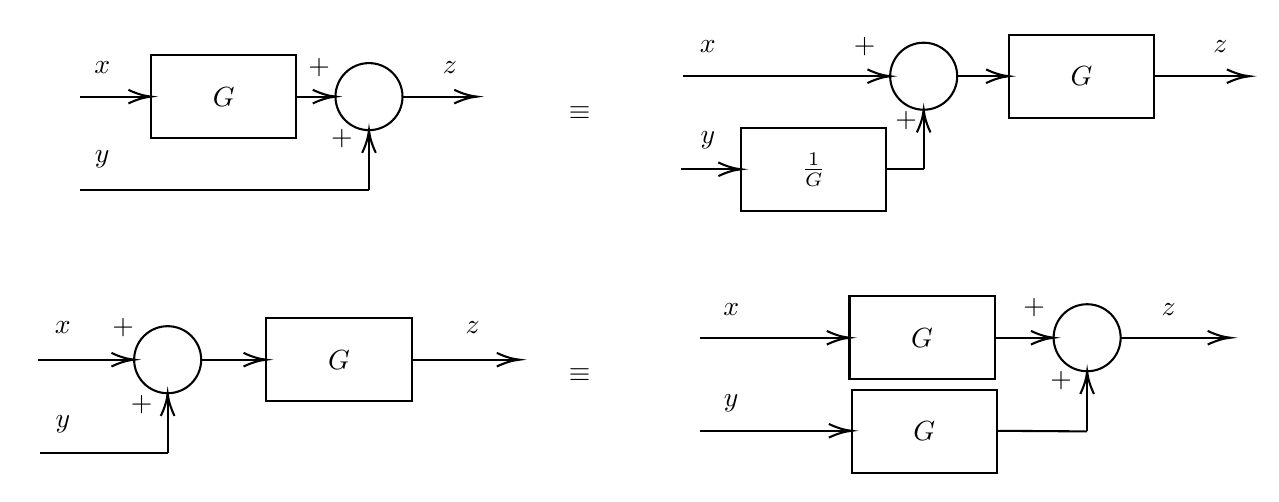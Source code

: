 	
	
	\tikzset{every picture/.style={line width=0.75pt}} %set default line width to 0.75pt        
	
	\begin{tikzpicture}[x=0.75pt,y=0.75pt,yscale=-1,xscale=1]
	%uncomment if require: \path (0,457); %set diagram left start at 0, and has height of 457
	
	%Shape: Rectangle [id:dp6135595090947077] 
	\draw   (79,92.33) -- (149,92.33) -- (149,132.33) -- (79,132.33) -- cycle ;
	%Straight Lines [id:da3626055804507693] 
	\draw    (200.15,112.33) -- (234,112.33) ;
	\draw [shift={(236,112.33)}, rotate = 180] [color={rgb, 255:red, 0; green, 0; blue, 0 }  ][line width=0.75]    (10.93,-3.29) .. controls (6.95,-1.4) and (3.31,-0.3) .. (0,0) .. controls (3.31,0.3) and (6.95,1.4) .. (10.93,3.29)   ;
	
	%Straight Lines [id:da41744824271159975] 
	\draw    (45,112.33) -- (77,112.33) ;
	\draw [shift={(79,112.33)}, rotate = 180] [color={rgb, 255:red, 0; green, 0; blue, 0 }  ][line width=0.75]    (10.93,-3.29) .. controls (6.95,-1.4) and (3.31,-0.3) .. (0,0) .. controls (3.31,0.3) and (6.95,1.4) .. (10.93,3.29)   ;
	
	%Straight Lines [id:da578409866482468] 
	\draw    (45,157.17) -- (184,157.17) ;
	
	
	%Straight Lines [id:da5740906504082484] 
	\draw    (184,157.17) -- (184,130.48) ;
	\draw [shift={(184,128.48)}, rotate = 450] [color={rgb, 255:red, 0; green, 0; blue, 0 }  ][line width=0.75]    (10.93,-3.29) .. controls (6.95,-1.4) and (3.31,-0.3) .. (0,0) .. controls (3.31,0.3) and (6.95,1.4) .. (10.93,3.29)   ;
	
	%Flowchart: Connector [id:dp20292908152923217] 
	\draw   (167.85,112.33) .. controls (167.85,103.41) and (175.08,96.18) .. (184,96.18) .. controls (192.92,96.18) and (200.15,103.41) .. (200.15,112.33) .. controls (200.15,121.25) and (192.92,128.48) .. (184,128.48) .. controls (175.08,128.48) and (167.85,121.25) .. (167.85,112.33) -- cycle ;
	%Straight Lines [id:da8700255313528944] 
	\draw    (149.3,112.33) -- (165.85,112.33) ;
	\draw [shift={(167.85,112.33)}, rotate = 180] [color={rgb, 255:red, 0; green, 0; blue, 0 }  ][line width=0.75]    (10.93,-3.29) .. controls (6.95,-1.4) and (3.31,-0.3) .. (0,0) .. controls (3.31,0.3) and (6.95,1.4) .. (10.93,3.29)   ;
	
	
	%Shape: Rectangle [id:dp009097652213897467] 
	\draw   (492.25,82.5) -- (562.25,82.5) -- (562.25,122.5) -- (492.25,122.5) -- cycle ;
	%Straight Lines [id:da8515328769624075] 
	\draw    (562.25,102.5) -- (606.25,102.5) ;
	\draw [shift={(608.25,102.5)}, rotate = 180] [color={rgb, 255:red, 0; green, 0; blue, 0 }  ][line width=0.75]    (10.93,-3.29) .. controls (6.95,-1.4) and (3.31,-0.3) .. (0,0) .. controls (3.31,0.3) and (6.95,1.4) .. (10.93,3.29)   ;
	
	%Straight Lines [id:da9961697033989048] 
	\draw    (467.4,102.5) -- (490.25,102.5) ;
	\draw [shift={(492.25,102.5)}, rotate = 180] [color={rgb, 255:red, 0; green, 0; blue, 0 }  ][line width=0.75]    (10.93,-3.29) .. controls (6.95,-1.4) and (3.31,-0.3) .. (0,0) .. controls (3.31,0.3) and (6.95,1.4) .. (10.93,3.29)   ;
	
	%Straight Lines [id:da669982976045326] 
	\draw    (433.25,147.33) -- (451.25,147.33) ;
	
	
	%Straight Lines [id:da508943180922476] 
	\draw    (451.25,147.33) -- (451.25,120.65) ;
	\draw [shift={(451.25,118.65)}, rotate = 450] [color={rgb, 255:red, 0; green, 0; blue, 0 }  ][line width=0.75]    (10.93,-3.29) .. controls (6.95,-1.4) and (3.31,-0.3) .. (0,0) .. controls (3.31,0.3) and (6.95,1.4) .. (10.93,3.29)   ;
	
	%Shape: Rectangle [id:dp34034711072843415] 
	\draw   (363.25,127.5) -- (433.25,127.5) -- (433.25,167.5) -- (363.25,167.5) -- cycle ;
	%Straight Lines [id:da9645474122482631] 
	\draw    (334.25,147.33) -- (361.25,147.33) ;
	\draw [shift={(363.25,147.33)}, rotate = 180] [color={rgb, 255:red, 0; green, 0; blue, 0 }  ][line width=0.75]    (10.93,-3.29) .. controls (6.95,-1.4) and (3.31,-0.3) .. (0,0) .. controls (3.31,0.3) and (6.95,1.4) .. (10.93,3.29)   ;
	
	%Flowchart: Connector [id:dp6193436001401342] 
	\draw   (435.1,102.5) .. controls (435.1,93.58) and (442.33,86.35) .. (451.25,86.35) .. controls (460.17,86.35) and (467.4,93.58) .. (467.4,102.5) .. controls (467.4,111.42) and (460.17,118.65) .. (451.25,118.65) .. controls (442.33,118.65) and (435.1,111.42) .. (435.1,102.5) -- cycle ;
	%Straight Lines [id:da6473663361423925] 
	\draw    (335.25,102.5) -- (433.1,102.5) ;
	\draw [shift={(435.1,102.5)}, rotate = 180] [color={rgb, 255:red, 0; green, 0; blue, 0 }  ][line width=0.75]    (10.93,-3.29) .. controls (6.95,-1.4) and (3.31,-0.3) .. (0,0) .. controls (3.31,0.3) and (6.95,1.4) .. (10.93,3.29)   ;
	
	
	%Shape: Rectangle [id:dp712303047260725] 
	\draw   (134.5,219.08) -- (204.5,219.08) -- (204.5,259.08) -- (134.5,259.08) -- cycle ;
	
	%Straight Lines [id:da9828635155497281] 
	\draw    (204.5,239.08) -- (254.5,239.08) ;
	\draw [shift={(256.5,239.08)}, rotate = 180] [color={rgb, 255:red, 0; green, 0; blue, 0 }  ][line width=0.75]    (10.93,-3.29) .. controls (6.95,-1.4) and (3.31,-0.3) .. (0,0) .. controls (3.31,0.3) and (6.95,1.4) .. (10.93,3.29)   ;
	
	%Straight Lines [id:da21237269037472162] 
	\draw    (103.15,239.08) -- (132.5,239.08) ;
	\draw [shift={(134.5,239.08)}, rotate = 180] [color={rgb, 255:red, 0; green, 0; blue, 0 }  ][line width=0.75]    (10.93,-3.29) .. controls (6.95,-1.4) and (3.31,-0.3) .. (0,0) .. controls (3.31,0.3) and (6.95,1.4) .. (10.93,3.29)   ;
	
	%Straight Lines [id:da011840201342099288] 
	\draw    (87,283.92) -- (25.5,283.92) ;
	
	
	%Straight Lines [id:da22460806935495237] 
	\draw    (87,283.92) -- (87,257.23) ;
	\draw [shift={(87,255.23)}, rotate = 450] [color={rgb, 255:red, 0; green, 0; blue, 0 }  ][line width=0.75]    (10.93,-3.29) .. controls (6.95,-1.4) and (3.31,-0.3) .. (0,0) .. controls (3.31,0.3) and (6.95,1.4) .. (10.93,3.29)   ;
	
	%Flowchart: Connector [id:dp26403356946412915] 
	\draw   (70.85,239.08) .. controls (70.85,230.16) and (78.08,222.93) .. (87,222.93) .. controls (95.92,222.93) and (103.15,230.16) .. (103.15,239.08) .. controls (103.15,248) and (95.92,255.23) .. (87,255.23) .. controls (78.08,255.23) and (70.85,248) .. (70.85,239.08) -- cycle ;
	%Straight Lines [id:da7513151428837639] 
	\draw    (24.5,239.08) -- (68.85,239.08) ;
	\draw [shift={(70.85,239.08)}, rotate = 180] [color={rgb, 255:red, 0; green, 0; blue, 0 }  ][line width=0.75]    (10.93,-3.29) .. controls (6.95,-1.4) and (3.31,-0.3) .. (0,0) .. controls (3.31,0.3) and (6.95,1.4) .. (10.93,3.29)   ;
	
	
	%Shape: Rectangle [id:dp14816381333465634] 
	\draw   (415.5,208.5) -- (485.5,208.5) -- (485.5,248.5) -- (415.5,248.5) -- cycle ;
	
	%Straight Lines [id:da24019931650280113] 
	\draw    (485.5,228.5) -- (511.85,228.5) ;
	\draw [shift={(513.85,228.5)}, rotate = 180] [color={rgb, 255:red, 0; green, 0; blue, 0 }  ][line width=0.75]    (10.93,-3.29) .. controls (6.95,-1.4) and (3.31,-0.3) .. (0,0) .. controls (3.31,0.3) and (6.95,1.4) .. (10.93,3.29)   ;
	
	%Straight Lines [id:da039464805055267504] 
	\draw    (530,273.63) -- (486.5,273.33) ;
	
	
	%Straight Lines [id:da08890940325580954] 
	\draw    (530,273.63) -- (530,246.65) ;
	\draw [shift={(530,244.65)}, rotate = 450] [color={rgb, 255:red, 0; green, 0; blue, 0 }  ][line width=0.75]    (10.93,-3.29) .. controls (6.95,-1.4) and (3.31,-0.3) .. (0,0) .. controls (3.31,0.3) and (6.95,1.4) .. (10.93,3.29)   ;
	
	%Shape: Rectangle [id:dp4150429324233136] 
	\draw   (416.5,253.5) -- (486.5,253.5) -- (486.5,293.5) -- (416.5,293.5) -- cycle ;
	%Straight Lines [id:da8006311284636038] 
	\draw    (414.5,273.33) -- (343.5,273.33) ;
	
	\draw [shift={(416.5,273.33)}, rotate = 180] [color={rgb, 255:red, 0; green, 0; blue, 0 }  ][line width=0.75]    (10.93,-3.29) .. controls (6.95,-1.4) and (3.31,-0.3) .. (0,0) .. controls (3.31,0.3) and (6.95,1.4) .. (10.93,3.29)   ;
	%Straight Lines [id:da5766908177542442] 
	\draw    (343.5,228.5) -- (413.5,228.5) ;
	\draw [shift={(415.5,228.5)}, rotate = 180] [color={rgb, 255:red, 0; green, 0; blue, 0 }  ][line width=0.75]    (10.93,-3.29) .. controls (6.95,-1.4) and (3.31,-0.3) .. (0,0) .. controls (3.31,0.3) and (6.95,1.4) .. (10.93,3.29)   ;
	
	%Flowchart: Connector [id:dp8405559687615076] 
	\draw   (513.85,228.5) .. controls (513.85,219.58) and (521.08,212.35) .. (530,212.35) .. controls (538.92,212.35) and (546.15,219.58) .. (546.15,228.5) .. controls (546.15,237.42) and (538.92,244.65) .. (530,244.65) .. controls (521.08,244.65) and (513.85,237.42) .. (513.85,228.5) -- cycle ;
	%Straight Lines [id:da9465923155315663] 
	\draw    (546.15,228.5) -- (597,228.5) ;
	\draw [shift={(599,228.5)}, rotate = 180] [color={rgb, 255:red, 0; green, 0; blue, 0 }  ][line width=0.75]    (10.93,-3.29) .. controls (6.95,-1.4) and (3.31,-0.3) .. (0,0) .. controls (3.31,0.3) and (6.95,1.4) .. (10.93,3.29)   ;
	
	
	
	% Text Node
	\draw (285.5,120.5) node   {$\equiv $};
	% Text Node
	\draw (285.5,246.5) node   {$\equiv $};
	% Text Node
	\draw (358.5,215) node   {$x$};
	% Text Node
	\draw (569.25,215) node   {$z$};
	% Text Node
	\draw (451.5,273.5) node   {$G$};
	% Text Node
	\draw (450.5,228.5) node   {$G$};
	% Text Node
	\draw (36.5,223.58) node   {$x$};
	% Text Node
	\draw (36.5,270.08) node   {$y$};
	% Text Node
	\draw (234,223.58) node   {$z$};
	% Text Node
	\draw (169.5,239.08) node   {$G$};
	% Text Node
	\draw (527.25,102.5) node   {$G$};
	% Text Node
	\draw (347.25,88) node   {$x$};
	% Text Node
	\draw (347.25,133.5) node   {$y$};
	% Text Node
	\draw (594.25,88) node   {$z$};
	% Text Node
	\draw (398.25,147.5) node   {$\frac{1}{G}$};
	% Text Node
	\draw (114,112.33) node   {$G$};
	% Text Node
	\draw (55.5,98.33) node   {$x$};
	% Text Node
	\draw (55.5,142.33) node   {$y$};
	% Text Node
	\draw (223,98.33) node   {$z$};
	% Text Node
	\draw (160,98.5) node   {$+$};
	% Text Node
	\draw (171,132.5) node   {$+$};
	% Text Node
	\draw (65.5,223.75) node   {$+$};
	% Text Node
	\draw (74.5,260.75) node   {$+$};
	% Text Node
	\draw (358.5,260) node   {$y$};
	% Text Node
	\draw (504.5,214) node   {$+$};
	% Text Node
	\draw (517.5,249) node   {$+$};
	% Text Node
	\draw (422.75,88) node   {$+$};
	% Text Node
	\draw (442.75,124) node   {$+$};
	
	
	\end{tikzpicture}